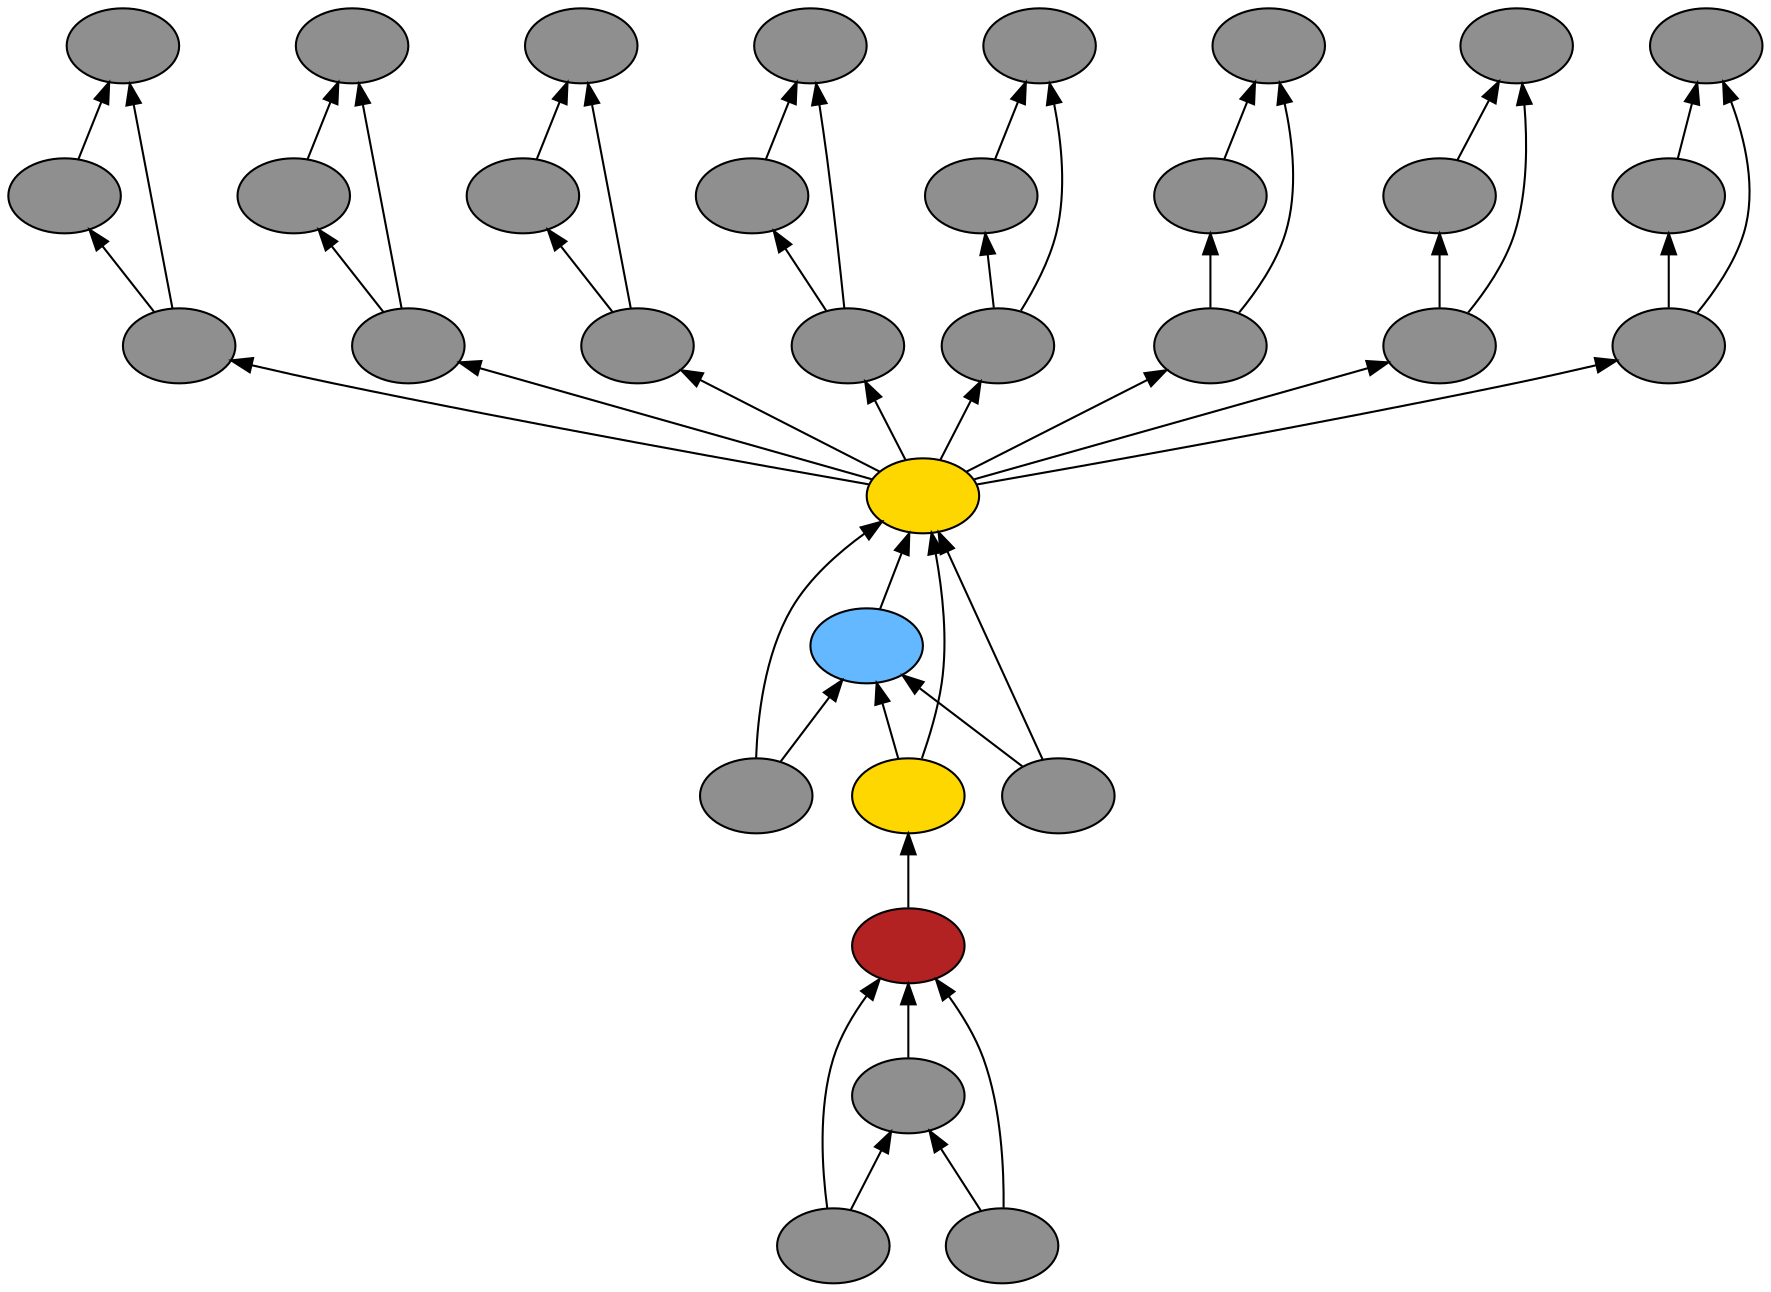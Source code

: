 digraph {
rankdir=BT
fontsize=24
subgraph clster1 {
subgraph clster2 {
"42447104"["fillcolor"="firebrick" "fontsize"="24" "label"="" "shape"="ellipse" "style"="filled" ]
"42310096"["fillcolor"="grey56" "fontsize"="24" "label"="" "shape"="ellipse" "style"="filled" ]
"42484848"["fillcolor"="grey56" "fontsize"="24" "label"="" "shape"="ellipse" "style"="filled" ]
"42935696"["fillcolor"="grey56" "fontsize"="24" "label"="" "shape"="ellipse" "style"="filled" ]
}

subgraph clster3 {
"41591168"["fillcolor"="gold" "fontsize"="24" "label"="" "shape"="ellipse" "style"="filled" ]
"43633376"["fillcolor"="steelblue1" "fontsize"="24" "label"="" "shape"="ellipse" "style"="filled" ]
"41774160"["fillcolor"="grey56" "fontsize"="24" "label"="" "shape"="ellipse" "style"="filled" ]
"43937024"["fillcolor"="gold" "fontsize"="24" "label"="" "shape"="ellipse" "style"="filled" ]
"41472864"["fillcolor"="grey56" "fontsize"="24" "label"="" "shape"="ellipse" "style"="filled" ]
}

subgraph clster4 {
"42197104"["fillcolor"="grey56" "fontsize"="24" "label"="" "shape"="ellipse" "style"="filled" ]
"41766944"["fillcolor"="grey56" "fontsize"="24" "label"="" "shape"="ellipse" "style"="filled" ]
"41899120"["fillcolor"="grey56" "fontsize"="24" "label"="" "shape"="ellipse" "style"="filled" ]
}

subgraph clster5 {
"41502064"["fillcolor"="grey56" "fontsize"="24" "label"="" "shape"="ellipse" "style"="filled" ]
"41668336"["fillcolor"="grey56" "fontsize"="24" "label"="" "shape"="ellipse" "style"="filled" ]
"41702848"["fillcolor"="grey56" "fontsize"="24" "label"="" "shape"="ellipse" "style"="filled" ]
}

subgraph clster6 {
"43914880"["fillcolor"="grey56" "fontsize"="24" "label"="" "shape"="ellipse" "style"="filled" ]
"41586192"["fillcolor"="grey56" "fontsize"="24" "label"="" "shape"="ellipse" "style"="filled" ]
"43941360"["fillcolor"="grey56" "fontsize"="24" "label"="" "shape"="ellipse" "style"="filled" ]
}

subgraph clster7 {
"43963744"["fillcolor"="grey56" "fontsize"="24" "label"="" "shape"="ellipse" "style"="filled" ]
"35194864"["fillcolor"="grey56" "fontsize"="24" "label"="" "shape"="ellipse" "style"="filled" ]
"41749504"["fillcolor"="grey56" "fontsize"="24" "label"="" "shape"="ellipse" "style"="filled" ]
}

subgraph clster8 {
"42202208"["fillcolor"="grey56" "fontsize"="24" "label"="" "shape"="ellipse" "style"="filled" ]
"42198992"["fillcolor"="grey56" "fontsize"="24" "label"="" "shape"="ellipse" "style"="filled" ]
"41474064"["fillcolor"="grey56" "fontsize"="24" "label"="" "shape"="ellipse" "style"="filled" ]
}

subgraph clster9 {
"42295808"["fillcolor"="grey56" "fontsize"="24" "label"="" "shape"="ellipse" "style"="filled" ]
"42259632"["fillcolor"="grey56" "fontsize"="24" "label"="" "shape"="ellipse" "style"="filled" ]
"42347008"["fillcolor"="grey56" "fontsize"="24" "label"="" "shape"="ellipse" "style"="filled" ]
}

subgraph clster10 {
"42434384"["fillcolor"="grey56" "fontsize"="24" "label"="" "shape"="ellipse" "style"="filled" ]
"42383184"["fillcolor"="grey56" "fontsize"="24" "label"="" "shape"="ellipse" "style"="filled" ]
"42470560"["fillcolor"="grey56" "fontsize"="24" "label"="" "shape"="ellipse" "style"="filled" ]
}

subgraph clster11 {
"42546048"["fillcolor"="grey56" "fontsize"="24" "label"="" "shape"="ellipse" "style"="filled" ]
"42508304"["fillcolor"="grey56" "fontsize"="24" "label"="" "shape"="ellipse" "style"="filled" ]
"42583792"["fillcolor"="grey56" "fontsize"="24" "label"="" "shape"="ellipse" "style"="filled" ]
}

}

"41702848" -> "41502064"["arrowhead"="normal" "color"="black" "constraint"="true" "style"="solid" ]
"41702848" -> "41668336"["arrowhead"="normal" "color"="black" "constraint"="true" "style"="solid" ]
"41591168" -> "41702848"["arrowhead"="normal" "color"="black" "constraint"="true" "style"="solid" ]
"41668336" -> "41502064"["arrowhead"="normal" "color"="black" "constraint"="true" "style"="solid" ]
"41774160" -> "41591168"["arrowhead"="normal" "color"="black" "constraint"="true" "style"="solid" ]
"41774160" -> "43633376"["arrowhead"="normal" "color"="black" "constraint"="true" "style"="solid" ]
"43937024" -> "41591168"["arrowhead"="normal" "color"="black" "constraint"="true" "style"="solid" ]
"43937024" -> "43633376"["arrowhead"="normal" "color"="black" "constraint"="true" "style"="solid" ]
"42447104" -> "43937024"["arrowhead"="normal" "color"="black" "constraint"="true" "style"="solid" ]
"41472864" -> "41591168"["arrowhead"="normal" "color"="black" "constraint"="true" "style"="solid" ]
"41472864" -> "43633376"["arrowhead"="normal" "color"="black" "constraint"="true" "style"="solid" ]
"43633376" -> "41591168"["arrowhead"="normal" "color"="black" "constraint"="true" "style"="solid" ]
"41899120" -> "42197104"["arrowhead"="normal" "color"="black" "constraint"="true" "style"="solid" ]
"41899120" -> "41766944"["arrowhead"="normal" "color"="black" "constraint"="true" "style"="solid" ]
"41591168" -> "41899120"["arrowhead"="normal" "color"="black" "constraint"="true" "style"="solid" ]
"41766944" -> "42197104"["arrowhead"="normal" "color"="black" "constraint"="true" "style"="solid" ]
"41474064" -> "42202208"["arrowhead"="normal" "color"="black" "constraint"="true" "style"="solid" ]
"41474064" -> "42198992"["arrowhead"="normal" "color"="black" "constraint"="true" "style"="solid" ]
"41591168" -> "41474064"["arrowhead"="normal" "color"="black" "constraint"="true" "style"="solid" ]
"42198992" -> "42202208"["arrowhead"="normal" "color"="black" "constraint"="true" "style"="solid" ]
"42347008" -> "42295808"["arrowhead"="normal" "color"="black" "constraint"="true" "style"="solid" ]
"42347008" -> "42259632"["arrowhead"="normal" "color"="black" "constraint"="true" "style"="solid" ]
"41591168" -> "42347008"["arrowhead"="normal" "color"="black" "constraint"="true" "style"="solid" ]
"42259632" -> "42295808"["arrowhead"="normal" "color"="black" "constraint"="true" "style"="solid" ]
"42470560" -> "42434384"["arrowhead"="normal" "color"="black" "constraint"="true" "style"="solid" ]
"42470560" -> "42383184"["arrowhead"="normal" "color"="black" "constraint"="true" "style"="solid" ]
"41591168" -> "42470560"["arrowhead"="normal" "color"="black" "constraint"="true" "style"="solid" ]
"42383184" -> "42434384"["arrowhead"="normal" "color"="black" "constraint"="true" "style"="solid" ]
"42484848" -> "42447104"["arrowhead"="normal" "color"="black" "constraint"="true" "style"="solid" ]
"42484848" -> "42310096"["arrowhead"="normal" "color"="black" "constraint"="true" "style"="solid" ]
"42935696" -> "42447104"["arrowhead"="normal" "color"="black" "constraint"="true" "style"="solid" ]
"42935696" -> "42310096"["arrowhead"="normal" "color"="black" "constraint"="true" "style"="solid" ]
"42310096" -> "42447104"["arrowhead"="normal" "color"="black" "constraint"="true" "style"="solid" ]
"42583792" -> "42546048"["arrowhead"="normal" "color"="black" "constraint"="true" "style"="solid" ]
"42583792" -> "42508304"["arrowhead"="normal" "color"="black" "constraint"="true" "style"="solid" ]
"41591168" -> "42583792"["arrowhead"="normal" "color"="black" "constraint"="true" "style"="solid" ]
"42508304" -> "42546048"["arrowhead"="normal" "color"="black" "constraint"="true" "style"="solid" ]
"43941360" -> "43914880"["arrowhead"="normal" "color"="black" "constraint"="true" "style"="solid" ]
"43941360" -> "41586192"["arrowhead"="normal" "color"="black" "constraint"="true" "style"="solid" ]
"41591168" -> "43941360"["arrowhead"="normal" "color"="black" "constraint"="true" "style"="solid" ]
"41586192" -> "43914880"["arrowhead"="normal" "color"="black" "constraint"="true" "style"="solid" ]
"41749504" -> "43963744"["arrowhead"="normal" "color"="black" "constraint"="true" "style"="solid" ]
"41749504" -> "35194864"["arrowhead"="normal" "color"="black" "constraint"="true" "style"="solid" ]
"41591168" -> "41749504"["arrowhead"="normal" "color"="black" "constraint"="true" "style"="solid" ]
"35194864" -> "43963744"["arrowhead"="normal" "color"="black" "constraint"="true" "style"="solid" ]

}